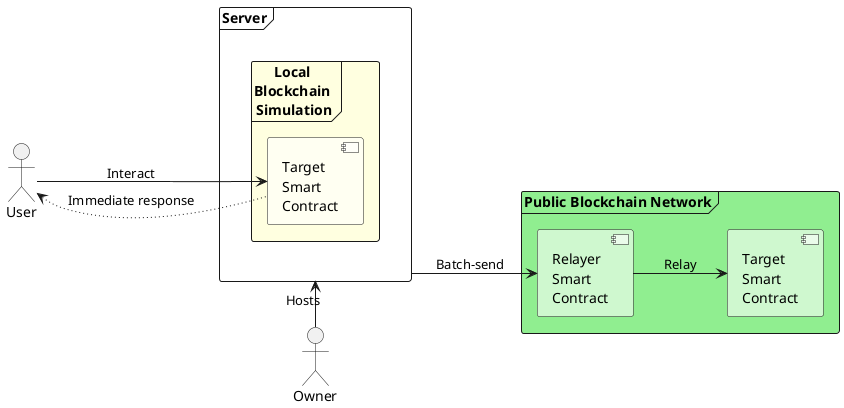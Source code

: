 @startuml

actor Owner

actor "User" as User1

' actor "User 2" as User2
skinparam ComponentBackgroundColor #FFFFFF90
!define TRANSPARENT #BFFFBF

frame "Server" as Server {
    ' Add an additional frame for Private Network
    frame "Local \nBlockchain \nSimulation" as LocalSim #LightYellow {
        ' Add nested deployment of Target SC within LocalSim
        component "Target \nSmart \nContract" as LocalTarget
        ' Show Owner as an actor that hosts LocalSim within PrivateNet frame
    }
}


frame "Public Blockchain Network" as PubNet #LightGreen {
    component "Relayer \nSmart \nContract" as Relayer
    component "Target \nSmart \nContract" as Target 
}


left to right direction
User1 -down-> LocalTarget : Interact
User1 <-[dotted]- LocalTarget : Immediate response

' User2 -> LocalTarget : Interact
' User2 <-[dotted]- LocalTarget : Immediate response

Server <-l- Owner : Hosts

Server --> Relayer : Batch-send

Relayer --> Target : Relay
' Relayer --> Target : Relay

@enduml